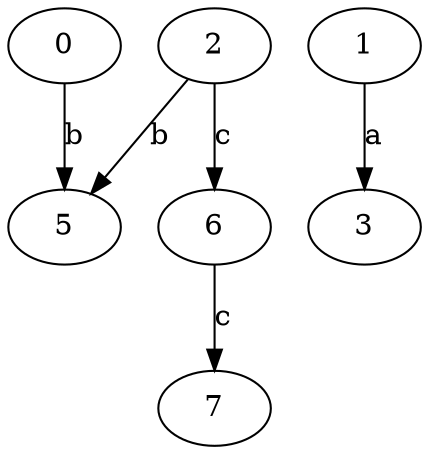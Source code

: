strict digraph  {
0;
1;
2;
3;
5;
6;
7;
0 -> 5  [label=b];
1 -> 3  [label=a];
2 -> 5  [label=b];
2 -> 6  [label=c];
6 -> 7  [label=c];
}
